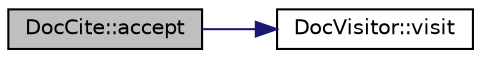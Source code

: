 digraph "DocCite::accept"
{
 // LATEX_PDF_SIZE
  edge [fontname="Helvetica",fontsize="10",labelfontname="Helvetica",labelfontsize="10"];
  node [fontname="Helvetica",fontsize="10",shape=record];
  rankdir="LR";
  Node1 [label="DocCite::accept",height=0.2,width=0.4,color="black", fillcolor="grey75", style="filled", fontcolor="black",tooltip=" "];
  Node1 -> Node2 [color="midnightblue",fontsize="10",style="solid",fontname="Helvetica"];
  Node2 [label="DocVisitor::visit",height=0.2,width=0.4,color="black", fillcolor="white", style="filled",URL="$classDocVisitor.html#aec59d1c93f82aad3569fb303f1e4d3f4",tooltip=" "];
}
